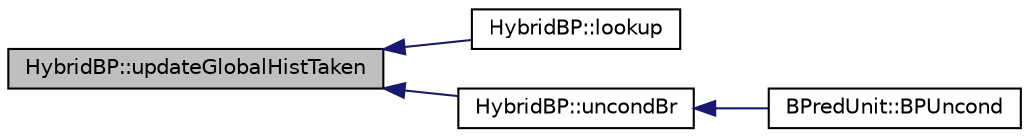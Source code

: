 digraph G
{
  edge [fontname="Helvetica",fontsize="10",labelfontname="Helvetica",labelfontsize="10"];
  node [fontname="Helvetica",fontsize="10",shape=record];
  rankdir=LR;
  Node1 [label="HybridBP::updateGlobalHistTaken",height=0.2,width=0.4,color="black", fillcolor="grey75", style="filled" fontcolor="black"];
  Node1 -> Node2 [dir=back,color="midnightblue",fontsize="10",style="solid",fontname="Helvetica"];
  Node2 [label="HybridBP::lookup",height=0.2,width=0.4,color="black", fillcolor="white", style="filled",URL="$classHybridBP.html#a6aef367656e0d8c3b964bfb4e69858fa"];
  Node1 -> Node3 [dir=back,color="midnightblue",fontsize="10",style="solid",fontname="Helvetica"];
  Node3 [label="HybridBP::uncondBr",height=0.2,width=0.4,color="black", fillcolor="white", style="filled",URL="$classHybridBP.html#a298bbbcf380b81292e158a5d880073d4"];
  Node3 -> Node4 [dir=back,color="midnightblue",fontsize="10",style="solid",fontname="Helvetica"];
  Node4 [label="BPredUnit::BPUncond",height=0.2,width=0.4,color="black", fillcolor="white", style="filled",URL="$classBPredUnit.html#a24bfe00e5e8c2a318930a6474ed60173"];
}
